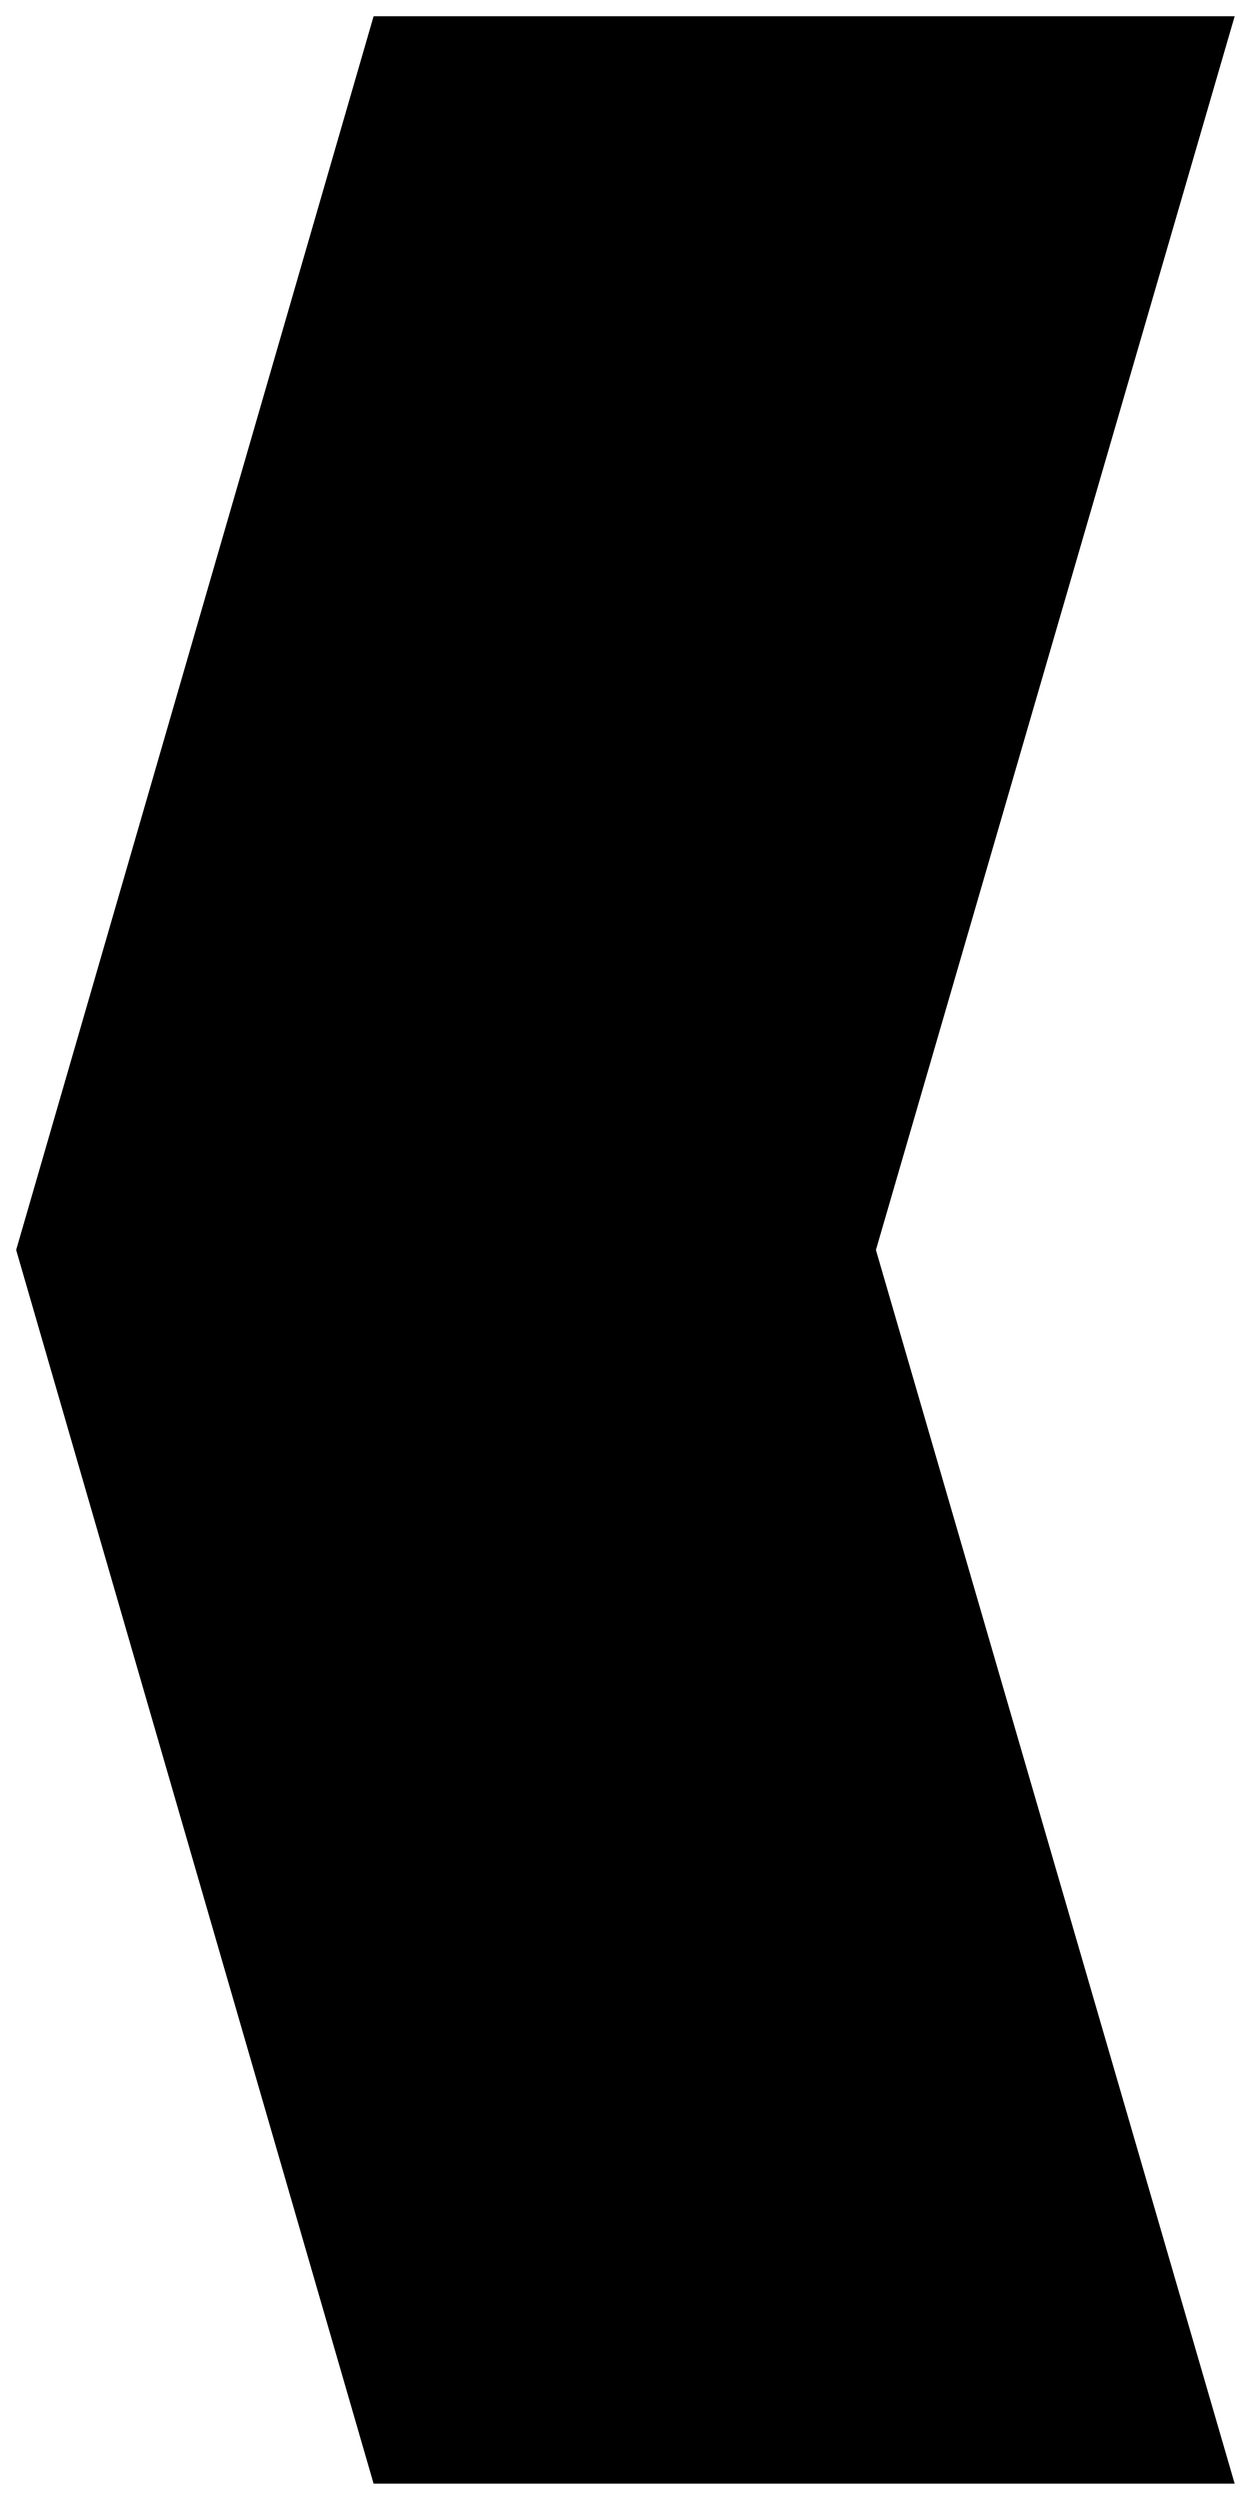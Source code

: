 


\begin{tikzpicture}[y=0.80pt, x=0.80pt, yscale=-1.0, xscale=1.0, inner sep=0pt, outer sep=0pt]
\begin{scope}[shift={(100.0,1706.0)},nonzero rule]
  \path[draw=.,fill=.,line width=1.600pt] (1032.0,367.0) --
    (371.0,367.0) -- (96.0,-582.0) -- (371.0,-1531.0) --
    (1032.0,-1531.0) -- (756.0,-582.0) -- (1032.0,367.0) --
    cycle;
\end{scope}

\end{tikzpicture}

